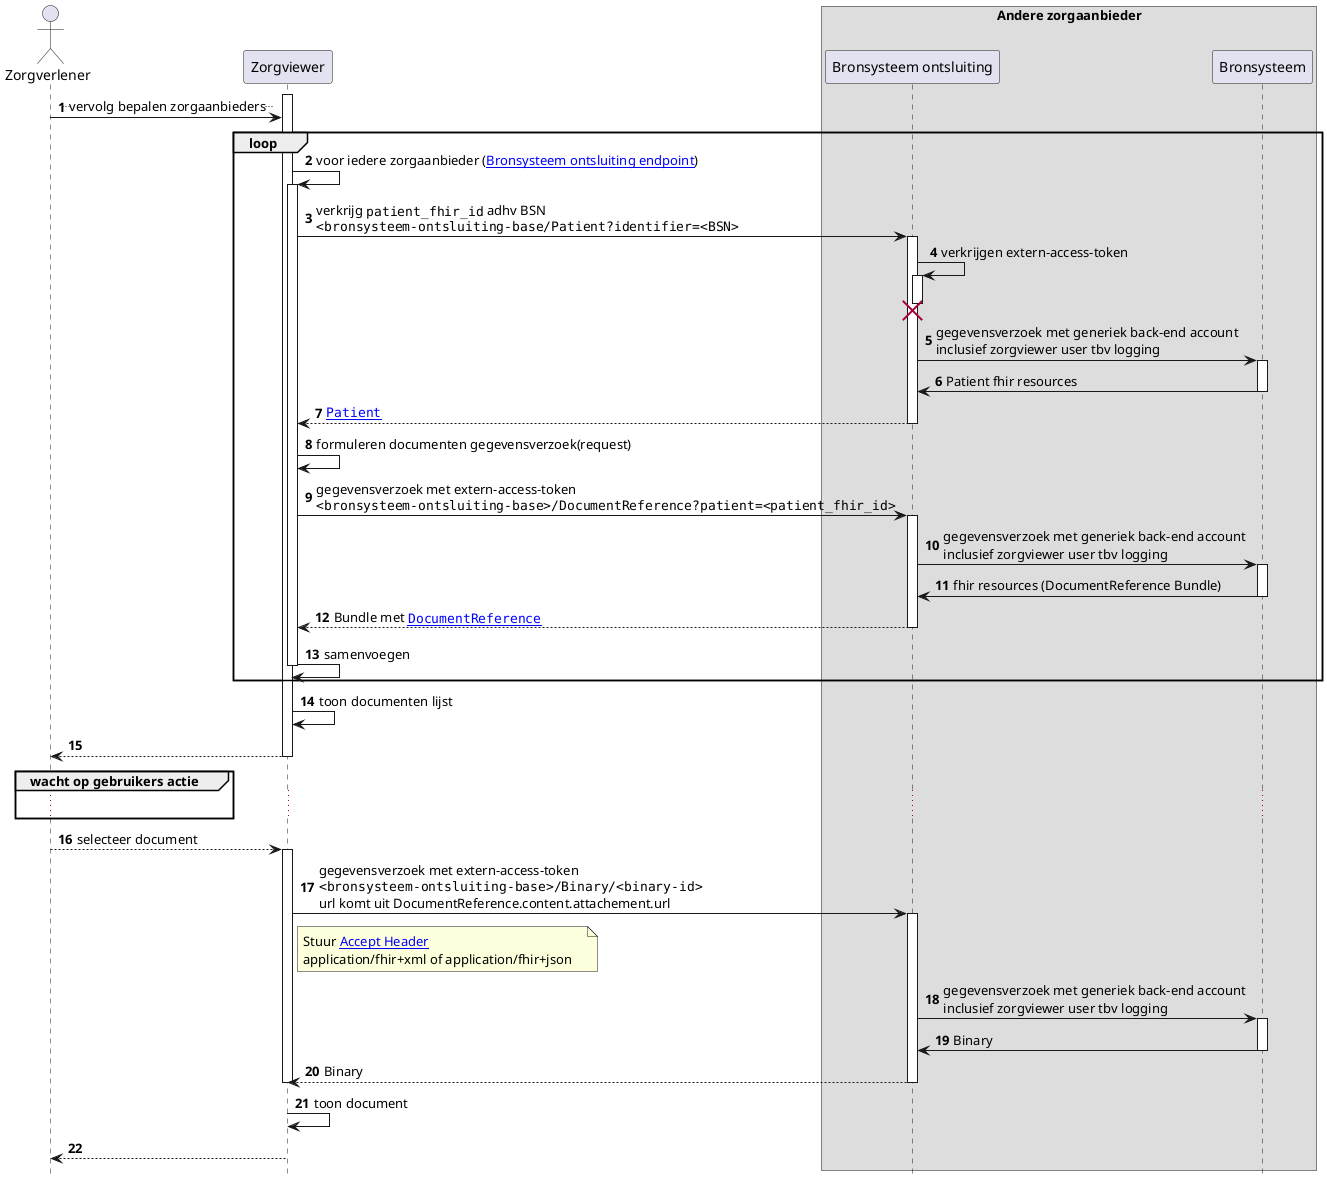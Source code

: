 @startuml
hide footbox
autonumber

actor Zorgverlener
participant Zorgviewer
box "Andere zorgaanbieder"
participant "Bronsysteem ontsluiting" as Bron
participant Bronsysteem
end box

activate Zorgviewer
Zorgverlener->Zorgviewer: ..vervolg bepalen zorgaanbieders..
loop
    Zorgviewer->Zorgviewer: voor iedere zorgaanbieder ([[Endpoint-UMCG.html Bronsysteem ontsluiting endpoint]])
    activate Zorgviewer
    Zorgviewer->Bron : verkrijg ""patient_fhir_id"" adhv BSN\n""<bronsysteem-ontsluiting-base/Patient?identifier=<BSN>""
    activate Bron
    Bron->Bron++ : verkrijgen extern-access-token
    destroy Bron
    Bron->Bronsysteem : gegevensverzoek met generiek back-end account\ninclusief zorgviewer user tbv logging
    activate Bronsysteem
    Bronsysteem->Bron: Patient fhir resources
    deactivate Bronsysteem
    Bron-->Zorgviewer : ""[[StructureDefinition-Patient.html Patient]]""
    deactivate Bron
    Zorgviewer->Zorgviewer: formuleren documenten gegevensverzoek(request)
    Zorgviewer->Bron: gegevensverzoek met extern-access-token\n""<bronsysteem-ontsluiting-base>/DocumentReference?patient=<patient_fhir_id>""
    activate Bron
    Bron->Bronsysteem : gegevensverzoek met generiek back-end account\ninclusief zorgviewer user tbv logging
    activate Bronsysteem
    Bronsysteem->Bron: fhir resources (DocumentReference Bundle)
    deactivate Bronsysteem
    Bron-->Zorgviewer: Bundle met ""[[StructureDefinition-DocumentReference.html DocumentReference]]""
    deactivate Bron
    Zorgviewer->Zorgviewer: samenvoegen
    deactivate Zorgviewer
end
Zorgviewer->Zorgviewer: toon documenten lijst
Zorgviewer-->Zorgverlener
deactivate Zorgviewer
group wacht op gebruikers actie
...
end
Zorgverlener-->Zorgviewer: selecteer document
activate Zorgviewer
Zorgviewer->Bron: gegevensverzoek met extern-access-token\n""<bronsysteem-ontsluiting-base>/Binary/<binary-id>""\nurl komt uit DocumentReference.content.attachement.url
note right Zorgviewer
    Stuur [[http://hl7.org/fhir/STU3/binary.html#rest Accept Header]]
    application/fhir+xml of application/fhir+json   
end note
activate Bron
Bron->Bronsysteem : gegevensverzoek met generiek back-end account\ninclusief zorgviewer user tbv logging
activate Bronsysteem
Bronsysteem->Bron: Binary
deactivate Bronsysteem
Bron-->Zorgviewer: Binary
deactivate Bron
deactivate Zorgviewer
Zorgviewer->Zorgviewer: toon document
Zorgviewer-->Zorgverlener
deactivate Zorgviewer

@enduml